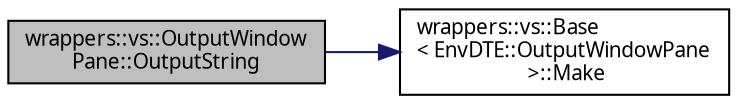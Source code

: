 digraph "wrappers::vs::OutputWindowPane::OutputString"
{
 // INTERACTIVE_SVG=YES
  edge [fontname="Verdana",fontsize="10",labelfontname="Verdana",labelfontsize="10"];
  node [fontname="Verdana",fontsize="10",shape=record];
  rankdir="LR";
  Node1 [label="wrappers::vs::OutputWindow\lPane::OutputString",height=0.2,width=0.4,color="black", fillcolor="grey75", style="filled", fontcolor="black"];
  Node1 -> Node2 [color="midnightblue",fontsize="10",style="solid",fontname="Verdana"];
  Node2 [label="wrappers::vs::Base\l\< EnvDTE::OutputWindowPane\l \>::Make",height=0.2,width=0.4,color="black", fillcolor="white", style="filled",URL="$classwrappers_1_1vs_1_1_base.html#ae36588f576db9d1dd86e5ae158a165c3",tooltip="Вспомогательная функция для вызова функций Type_t. "];
}
